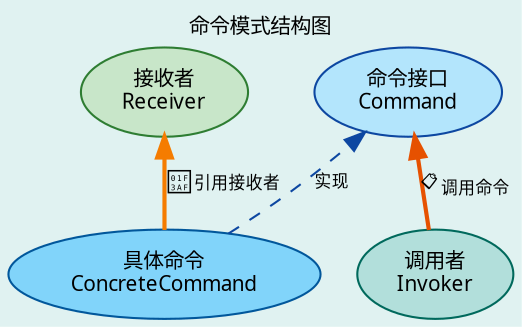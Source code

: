 digraph CommandPattern {
    graph [fontname="Microsoft YaHei", fontsize=10, bgcolor="#e0f2f1"];
    node [fontname="Microsoft YaHei", fontsize=10, style="filled,rounded"];
    edge [fontname="Microsoft YaHei", fontsize=8];

    rankdir=BT;
    bgcolor="#e0f2f1";

    Command [label="命令接口\nCommand", fillcolor="#b3e5fc", color="#0d47a1"];
    ConcreteCommand [label="具体命令\nConcreteCommand", fillcolor="#81d4fa", color="#01579b"];

    Invoker [label="调用者\nInvoker", fillcolor="#b2dfdb", color="#00695c"];

    Receiver [label="接收者\nReceiver", fillcolor="#c8e6c9", color="#2e7d32"];

    ConcreteCommand -> Command [label="实现", color="#0d47a1", style="dashed"];

    ConcreteCommand -> Receiver [label="🎯 引用接收者", color="#f57c00", style="bold"];
    Invoker -> Command [label="📋 调用命令", color="#e65100", style="bold"];

    labelloc="t";
    label="命令模式结构图";
}




